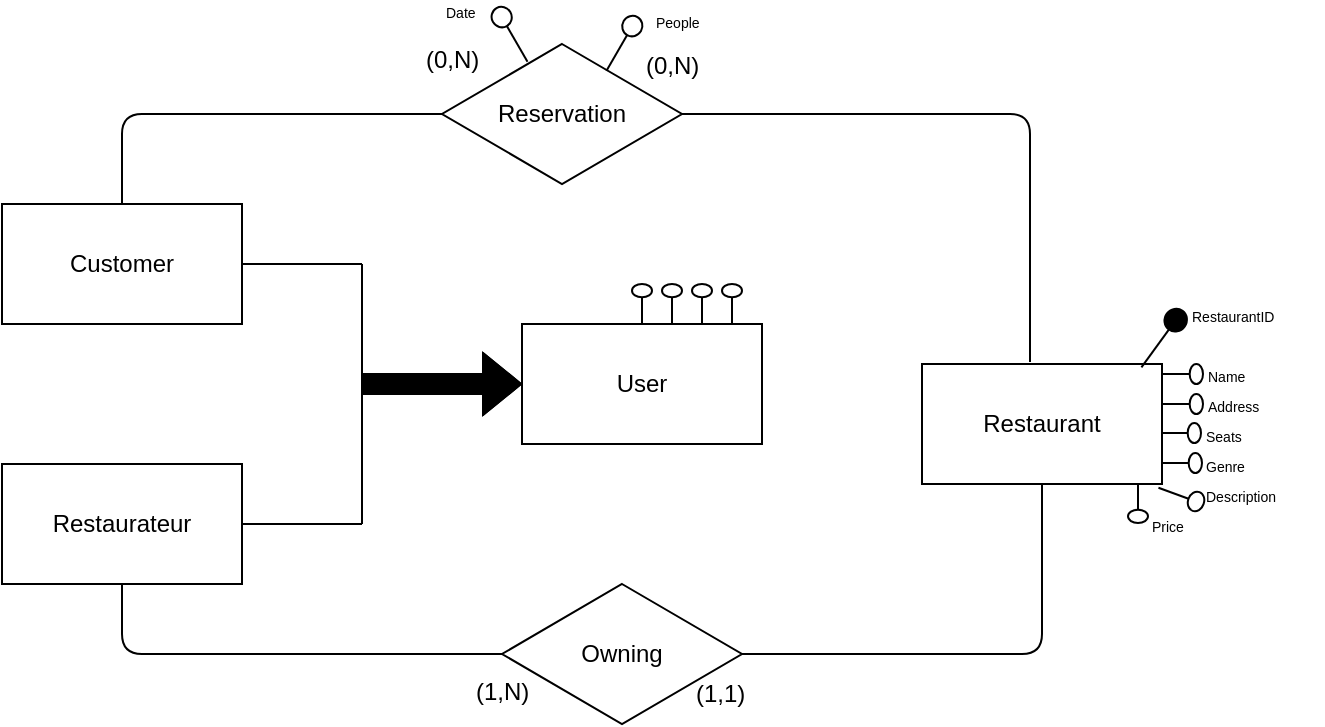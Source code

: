 <mxfile version="12.0.2" type="device" pages="1"><diagram id="6R9dJz6pWm6c9vcYBb0W" name="Page-1"><mxGraphModel dx="427" dy="225" grid="1" gridSize="10" guides="1" tooltips="1" connect="1" arrows="1" fold="1" page="1" pageScale="1" pageWidth="827" pageHeight="1169" math="0" shadow="0"><root><mxCell id="0"/><mxCell id="1" parent="0"/><mxCell id="iBQyeBuUwL5Zjt-ZROgc-1" value="User" style="rounded=0;whiteSpace=wrap;html=1;" parent="1" vertex="1"><mxGeometry x="340" y="180" width="120" height="60" as="geometry"/></mxCell><mxCell id="iBQyeBuUwL5Zjt-ZROgc-2" value="Restaurant" style="rounded=0;whiteSpace=wrap;html=1;" parent="1" vertex="1"><mxGeometry x="540" y="200" width="120" height="60" as="geometry"/></mxCell><mxCell id="iBQyeBuUwL5Zjt-ZROgc-3" value="Reservation" style="rhombus;whiteSpace=wrap;html=1;" parent="1" vertex="1"><mxGeometry x="300" y="40" width="120" height="70" as="geometry"/></mxCell><mxCell id="iBQyeBuUwL5Zjt-ZROgc-4" value="Customer" style="rounded=0;whiteSpace=wrap;html=1;" parent="1" vertex="1"><mxGeometry x="80" y="120" width="120" height="60" as="geometry"/></mxCell><mxCell id="iBQyeBuUwL5Zjt-ZROgc-5" value="Restaurateur" style="rounded=0;whiteSpace=wrap;html=1;" parent="1" vertex="1"><mxGeometry x="80" y="250" width="120" height="60" as="geometry"/></mxCell><mxCell id="iBQyeBuUwL5Zjt-ZROgc-9" value="" style="endArrow=none;html=1;exitX=1;exitY=0.5;exitDx=0;exitDy=0;" parent="1" source="iBQyeBuUwL5Zjt-ZROgc-4" edge="1"><mxGeometry width="50" height="50" relative="1" as="geometry"><mxPoint x="220" y="175" as="sourcePoint"/><mxPoint x="260" y="150" as="targetPoint"/></mxGeometry></mxCell><mxCell id="iBQyeBuUwL5Zjt-ZROgc-10" value="" style="endArrow=none;html=1;exitX=1;exitY=0.5;exitDx=0;exitDy=0;" parent="1" source="iBQyeBuUwL5Zjt-ZROgc-5" edge="1"><mxGeometry width="50" height="50" relative="1" as="geometry"><mxPoint x="220" y="300" as="sourcePoint"/><mxPoint x="260" y="280" as="targetPoint"/></mxGeometry></mxCell><mxCell id="iBQyeBuUwL5Zjt-ZROgc-11" value="" style="endArrow=none;html=1;" parent="1" edge="1"><mxGeometry width="50" height="50" relative="1" as="geometry"><mxPoint x="260" y="280" as="sourcePoint"/><mxPoint x="260" y="150" as="targetPoint"/></mxGeometry></mxCell><mxCell id="iBQyeBuUwL5Zjt-ZROgc-13" value="" style="shape=flexArrow;endArrow=classic;html=1;entryX=0;entryY=0.5;entryDx=0;entryDy=0;fillColor=#000000;" parent="1" target="iBQyeBuUwL5Zjt-ZROgc-1" edge="1"><mxGeometry width="50" height="50" relative="1" as="geometry"><mxPoint x="260" y="210" as="sourcePoint"/><mxPoint x="320" y="200" as="targetPoint"/><Array as="points"><mxPoint x="280" y="210"/></Array></mxGeometry></mxCell><mxCell id="iBQyeBuUwL5Zjt-ZROgc-14" value="Owning" style="rhombus;whiteSpace=wrap;html=1;" parent="1" vertex="1"><mxGeometry x="330" y="310" width="120" height="70" as="geometry"/></mxCell><mxCell id="iBQyeBuUwL5Zjt-ZROgc-15" value="" style="endArrow=none;html=1;fillColor=#000000;exitX=0.5;exitY=0;exitDx=0;exitDy=0;entryX=0;entryY=0.5;entryDx=0;entryDy=0;" parent="1" source="iBQyeBuUwL5Zjt-ZROgc-4" target="iBQyeBuUwL5Zjt-ZROgc-3" edge="1"><mxGeometry width="50" height="50" relative="1" as="geometry"><mxPoint x="130" y="110" as="sourcePoint"/><mxPoint x="230" y="50" as="targetPoint"/><Array as="points"><mxPoint x="140" y="75"/></Array></mxGeometry></mxCell><mxCell id="iBQyeBuUwL5Zjt-ZROgc-16" value="" style="endArrow=none;html=1;fillColor=#000000;entryX=0;entryY=0.5;entryDx=0;entryDy=0;exitX=0.5;exitY=1;exitDx=0;exitDy=0;" parent="1" source="iBQyeBuUwL5Zjt-ZROgc-5" target="iBQyeBuUwL5Zjt-ZROgc-14" edge="1"><mxGeometry width="50" height="50" relative="1" as="geometry"><mxPoint x="130" y="370" as="sourcePoint"/><mxPoint x="180" y="320" as="targetPoint"/><Array as="points"><mxPoint x="140" y="345"/></Array></mxGeometry></mxCell><mxCell id="iBQyeBuUwL5Zjt-ZROgc-17" value="" style="endArrow=none;html=1;fillColor=#000000;exitX=1;exitY=0.5;exitDx=0;exitDy=0;entryX=0.5;entryY=1;entryDx=0;entryDy=0;" parent="1" source="iBQyeBuUwL5Zjt-ZROgc-14" target="iBQyeBuUwL5Zjt-ZROgc-2" edge="1"><mxGeometry width="50" height="50" relative="1" as="geometry"><mxPoint x="575" y="370" as="sourcePoint"/><mxPoint x="625" y="320" as="targetPoint"/><Array as="points"><mxPoint x="600" y="345"/></Array></mxGeometry></mxCell><mxCell id="iBQyeBuUwL5Zjt-ZROgc-18" value="" style="endArrow=none;html=1;fillColor=#000000;exitX=1;exitY=0.5;exitDx=0;exitDy=0;entryX=0.45;entryY=-0.017;entryDx=0;entryDy=0;entryPerimeter=0;" parent="1" source="iBQyeBuUwL5Zjt-ZROgc-3" target="iBQyeBuUwL5Zjt-ZROgc-2" edge="1"><mxGeometry width="50" height="50" relative="1" as="geometry"><mxPoint x="575" y="100" as="sourcePoint"/><mxPoint x="625" y="50" as="targetPoint"/><Array as="points"><mxPoint x="594" y="75"/></Array></mxGeometry></mxCell><mxCell id="iBQyeBuUwL5Zjt-ZROgc-19" value="(0,N)" style="text;html=1;resizable=0;points=[];autosize=1;align=left;verticalAlign=top;spacingTop=-4;" parent="1" vertex="1"><mxGeometry x="290" y="38" width="50" height="20" as="geometry"/></mxCell><mxCell id="iBQyeBuUwL5Zjt-ZROgc-20" value="(0,N)" style="text;html=1;resizable=0;points=[];autosize=1;align=left;verticalAlign=top;spacingTop=-4;" parent="1" vertex="1"><mxGeometry x="400" y="41" width="50" height="20" as="geometry"/></mxCell><mxCell id="iBQyeBuUwL5Zjt-ZROgc-21" value="(1,N)" style="text;html=1;" parent="1" vertex="1"><mxGeometry x="315" y="350" width="60" height="30" as="geometry"/></mxCell><mxCell id="iBQyeBuUwL5Zjt-ZROgc-22" value="&lt;div&gt;(1,1)&lt;/div&gt;" style="text;html=1;resizable=0;points=[];autosize=1;align=left;verticalAlign=top;spacingTop=-4;" parent="1" vertex="1"><mxGeometry x="425" y="355" width="50" height="20" as="geometry"/></mxCell><mxCell id="4gUgPbEaa99z0SxQkAgb-1" value="" style="verticalLabelPosition=bottom;align=center;dashed=0;html=1;verticalAlign=top;shape=mxgraph.pid.piping.blank;rotation=36;" vertex="1" parent="1"><mxGeometry x="654.5" y="170" width="11" height="35" as="geometry"/></mxCell><mxCell id="4gUgPbEaa99z0SxQkAgb-14" value="" style="group" vertex="1" connectable="0" parent="1"><mxGeometry x="665.5" y="210" width="55" height="20" as="geometry"/></mxCell><mxCell id="4gUgPbEaa99z0SxQkAgb-8" value="" style="verticalLabelPosition=bottom;align=center;dashed=0;html=1;verticalAlign=top;shape=mxgraph.pid.piping.spacer;rotation=90;" vertex="1" parent="4gUgPbEaa99z0SxQkAgb-14"><mxGeometry width="10" height="20" as="geometry"/></mxCell><mxCell id="4gUgPbEaa99z0SxQkAgb-12" value="Address" style="text;html=1;resizable=0;points=[];autosize=1;align=left;verticalAlign=top;spacingTop=-4;fontSize=7;" vertex="1" parent="4gUgPbEaa99z0SxQkAgb-14"><mxGeometry x="15" y="5" width="40" height="10" as="geometry"/></mxCell><mxCell id="4gUgPbEaa99z0SxQkAgb-15" value="" style="group" vertex="1" connectable="0" parent="1"><mxGeometry x="664.5" y="224.5" width="55" height="20" as="geometry"/></mxCell><mxCell id="4gUgPbEaa99z0SxQkAgb-16" value="" style="verticalLabelPosition=bottom;align=center;dashed=0;html=1;verticalAlign=top;shape=mxgraph.pid.piping.spacer;rotation=90;" vertex="1" parent="4gUgPbEaa99z0SxQkAgb-15"><mxGeometry width="10" height="20" as="geometry"/></mxCell><mxCell id="4gUgPbEaa99z0SxQkAgb-17" value="Seats" style="text;html=1;resizable=0;points=[];autosize=1;align=left;verticalAlign=top;spacingTop=-4;fontSize=7;" vertex="1" parent="4gUgPbEaa99z0SxQkAgb-15"><mxGeometry x="15" y="5" width="40" height="10" as="geometry"/></mxCell><mxCell id="4gUgPbEaa99z0SxQkAgb-18" value="" style="group" vertex="1" connectable="0" parent="1"><mxGeometry x="665" y="239.5" width="55" height="20" as="geometry"/></mxCell><mxCell id="4gUgPbEaa99z0SxQkAgb-19" value="" style="verticalLabelPosition=bottom;align=center;dashed=0;html=1;verticalAlign=top;shape=mxgraph.pid.piping.spacer;rotation=90;" vertex="1" parent="4gUgPbEaa99z0SxQkAgb-18"><mxGeometry width="10" height="20" as="geometry"/></mxCell><mxCell id="4gUgPbEaa99z0SxQkAgb-20" value="Genre" style="text;html=1;resizable=0;points=[];autosize=1;align=left;verticalAlign=top;spacingTop=-4;fontSize=7;" vertex="1" parent="4gUgPbEaa99z0SxQkAgb-18"><mxGeometry x="15" y="5" width="40" height="10" as="geometry"/></mxCell><mxCell id="4gUgPbEaa99z0SxQkAgb-21" value="" style="group;rotation=0;" vertex="1" connectable="0" parent="1"><mxGeometry x="664.5" y="254" width="75" height="24" as="geometry"/></mxCell><mxCell id="4gUgPbEaa99z0SxQkAgb-22" value="" style="verticalLabelPosition=bottom;align=center;dashed=0;html=1;verticalAlign=top;shape=mxgraph.pid.piping.spacer;rotation=110;" vertex="1" parent="4gUgPbEaa99z0SxQkAgb-21"><mxGeometry width="10" height="24" as="geometry"/></mxCell><mxCell id="4gUgPbEaa99z0SxQkAgb-23" value="Description" style="text;html=1;resizable=0;points=[];autosize=1;align=left;verticalAlign=top;spacingTop=-4;fontSize=7;rotation=0;" vertex="1" parent="4gUgPbEaa99z0SxQkAgb-21"><mxGeometry x="15" y="6" width="60" height="10" as="geometry"/></mxCell><mxCell id="4gUgPbEaa99z0SxQkAgb-25" value="" style="group" vertex="1" connectable="0" parent="1"><mxGeometry x="665.5" y="195" width="75" height="20" as="geometry"/></mxCell><mxCell id="4gUgPbEaa99z0SxQkAgb-26" value="" style="verticalLabelPosition=bottom;align=center;dashed=0;html=1;verticalAlign=top;shape=mxgraph.pid.piping.spacer;rotation=90;" vertex="1" parent="4gUgPbEaa99z0SxQkAgb-25"><mxGeometry width="10" height="20" as="geometry"/></mxCell><mxCell id="4gUgPbEaa99z0SxQkAgb-27" value="Name" style="text;html=1;resizable=0;points=[];autosize=1;align=left;verticalAlign=top;spacingTop=-4;fontSize=7;" vertex="1" parent="4gUgPbEaa99z0SxQkAgb-25"><mxGeometry x="15" y="5" width="40" height="10" as="geometry"/></mxCell><mxCell id="4gUgPbEaa99z0SxQkAgb-28" value="RestaurantID" style="text;html=1;resizable=0;points=[];autosize=1;align=left;verticalAlign=top;spacingTop=-4;fontSize=7;" vertex="1" parent="1"><mxGeometry x="673" y="170" width="60" height="10" as="geometry"/></mxCell><mxCell id="4gUgPbEaa99z0SxQkAgb-29" value="" style="group" vertex="1" connectable="0" parent="1"><mxGeometry x="638" y="269.5" width="55" height="20" as="geometry"/></mxCell><mxCell id="4gUgPbEaa99z0SxQkAgb-31" value="Price" style="text;html=1;resizable=0;points=[];autosize=1;align=left;verticalAlign=top;spacingTop=-4;fontSize=7;" vertex="1" parent="4gUgPbEaa99z0SxQkAgb-29"><mxGeometry x="15" y="5" width="30" height="10" as="geometry"/></mxCell><mxCell id="4gUgPbEaa99z0SxQkAgb-30" value="" style="verticalLabelPosition=bottom;align=center;dashed=0;html=1;verticalAlign=top;shape=mxgraph.pid.piping.spacer;rotation=-180;" vertex="1" parent="1"><mxGeometry x="643" y="259.5" width="10" height="20" as="geometry"/></mxCell><mxCell id="4gUgPbEaa99z0SxQkAgb-32" value="" style="verticalLabelPosition=bottom;align=center;dashed=0;html=1;verticalAlign=top;shape=mxgraph.pid.piping.spacer;fontSize=7;rotation=-30;" vertex="1" parent="1"><mxGeometry x="330" y="20" width="10" height="31" as="geometry"/></mxCell><mxCell id="4gUgPbEaa99z0SxQkAgb-35" value="" style="verticalLabelPosition=bottom;align=center;dashed=0;html=1;verticalAlign=top;shape=mxgraph.pid.piping.spacer;fontSize=7;rotation=30;" vertex="1" parent="1"><mxGeometry x="385" y="24.5" width="10" height="31" as="geometry"/></mxCell><mxCell id="4gUgPbEaa99z0SxQkAgb-36" value="Date" style="text;html=1;resizable=0;points=[];autosize=1;align=left;verticalAlign=top;spacingTop=-4;fontSize=7;" vertex="1" parent="1"><mxGeometry x="300" y="18" width="30" height="10" as="geometry"/></mxCell><mxCell id="4gUgPbEaa99z0SxQkAgb-37" value="People" style="text;html=1;resizable=0;points=[];autosize=1;align=left;verticalAlign=top;spacingTop=-4;fontSize=7;" vertex="1" parent="1"><mxGeometry x="405" y="23" width="40" height="10" as="geometry"/></mxCell><mxCell id="4gUgPbEaa99z0SxQkAgb-38" value="" style="verticalLabelPosition=bottom;align=center;dashed=0;html=1;verticalAlign=top;shape=mxgraph.pid.piping.spacer;fontSize=7;" vertex="1" parent="1"><mxGeometry x="440" y="160" width="10" height="20" as="geometry"/></mxCell><mxCell id="4gUgPbEaa99z0SxQkAgb-39" value="" style="verticalLabelPosition=bottom;align=center;dashed=0;html=1;verticalAlign=top;shape=mxgraph.pid.piping.spacer;fontSize=7;" vertex="1" parent="1"><mxGeometry x="425" y="160" width="10" height="20" as="geometry"/></mxCell><mxCell id="4gUgPbEaa99z0SxQkAgb-40" value="" style="verticalLabelPosition=bottom;align=center;dashed=0;html=1;verticalAlign=top;shape=mxgraph.pid.piping.spacer;fontSize=7;" vertex="1" parent="1"><mxGeometry x="410" y="160" width="10" height="20" as="geometry"/></mxCell><mxCell id="4gUgPbEaa99z0SxQkAgb-41" value="" style="verticalLabelPosition=bottom;align=center;dashed=0;html=1;verticalAlign=top;shape=mxgraph.pid.piping.spacer;fontSize=7;" vertex="1" parent="1"><mxGeometry x="395" y="160" width="10" height="20" as="geometry"/></mxCell></root></mxGraphModel></diagram></mxfile>
